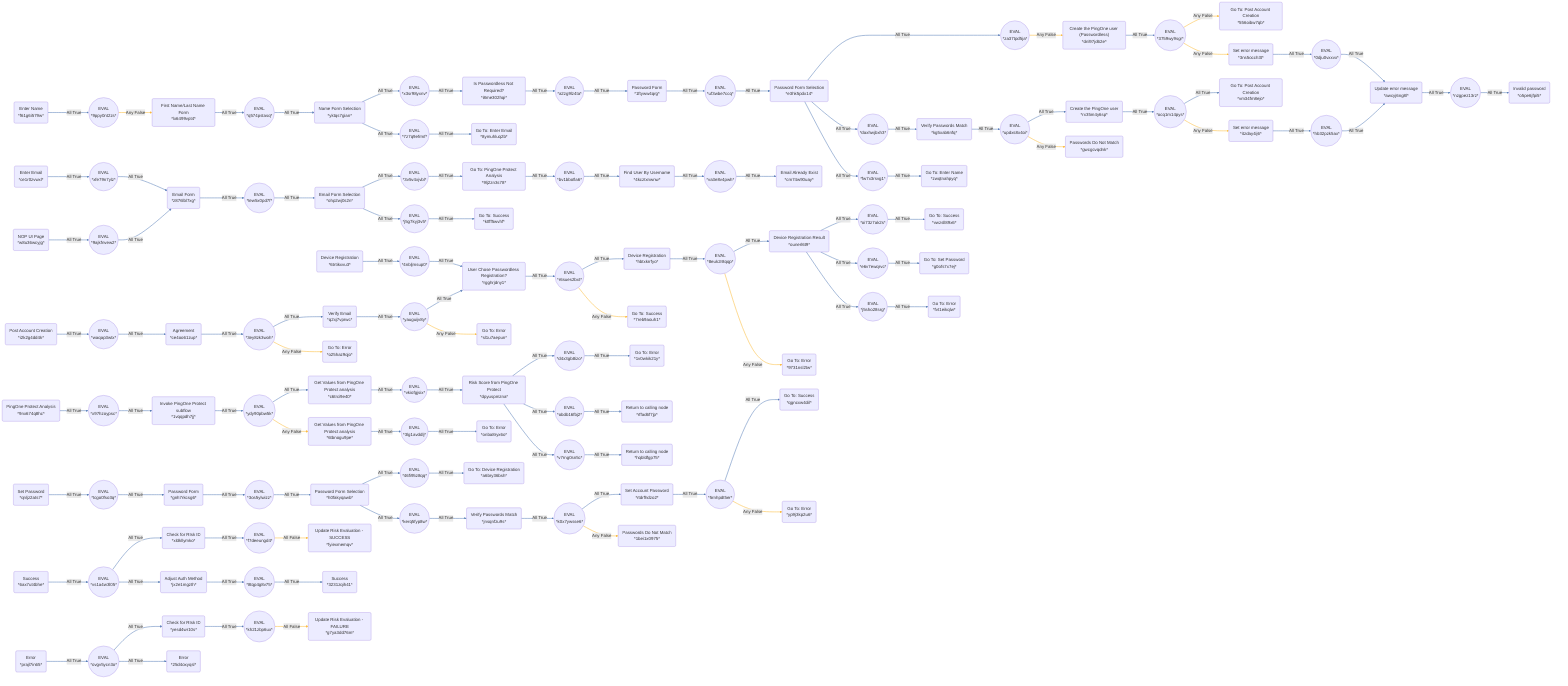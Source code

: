 flowchart LR
    f61g6i579w("Enter Name<br>*f61g6i579w*") -- All True --> 9ppy0nt2zs(("EVAL<br>*9ppy0nt2zs*"))
    9ppy0nt2zs(("EVAL<br>*9ppy0nt2zs*")) -- Any False --> lx6499vpt4("First Name/Last Name Form<br>*lx6499vpt4*")
    lx6499vpt4("First Name/Last Name Form<br>*lx6499vpt4*") -- All True --> q574pstasq(("EVAL<br>*q574pstasq*"))
    q574pstasq(("EVAL<br>*q574pstasq*")) -- All True --> yktqs7gian("Name Form Selection<br>*yktqs7gian*")
    yktqs7gian("Name Form Selection<br>*yktqs7gian*") -- All True --> x3sr98yxnv(("EVAL<br>*x3sr98yxnv*"))
    x3sr98yxnv(("EVAL<br>*x3sr98yxnv*")) -- All True --> i8me302hqi("Is Passwordless Not Required?<br>*i8me302hqi*")
    i8me302hqi("Is Passwordless Not Required?<br>*i8me302hqi*") -- All True --> a2zg9lz4ta(("EVAL<br>*a2zg9lz4ta*"))
    a2zg9lz4ta(("EVAL<br>*a2zg9lz4ta*")) -- All True --> 1ftyww4qrg("Password Form<br>*1ftyww4qrg*")
    1ftyww4qrg("Password Form<br>*1ftyww4qrg*") -- All True --> uf3wbe7ccq(("EVAL<br>*uf3wbe7ccq*"))
    uf3wbe7ccq(("EVAL<br>*uf3wbe7ccq*")) -- All True --> e3hk5pdx14("Password Form Selection<br>*e3hk5pdx14*")
    e3hk5pdx14("Password Form Selection<br>*e3hk5pdx14*") -- All True --> za37tpd5ja(("EVAL<br>*za37tpd5ja*"))
    za37tpd5ja(("EVAL<br>*za37tpd5ja*")) -- Any False --> dnl97jd62e("Create the PingOne user (Passwordless)<br>*dnl97jd62e*")
    dnl97jd62e("Create the PingOne user (Passwordless)<br>*dnl97jd62e*") -- All True --> 3759wy9sgr(("EVAL<br>*3759wy9sgr*"))
    3759wy9sgr(("EVAL<br>*3759wy9sgr*")) -- Any False --> 556oibw7qb("Go To: Post Account Creation<br>*556oibw7qb*")
    3759wy9sgr(("EVAL<br>*3759wy9sgr*")) -- Any False --> 3ns5occh3t("Set error message<br>*3ns5occh3t*")
    3ns5occh3t("Set error message<br>*3ns5occh3t*") -- All True --> 0dju0vxxvx(("EVAL<br>*0dju0vxxvx*"))
    0dju0vxxvx(("EVAL<br>*0dju0vxxvx*")) -- All True --> awcyj6ng8l("Update error message<br>*awcyj6ng8l*")
    awcyj6ng8l("Update error message<br>*awcyj6ng8l*") -- All True --> nzgpez13rz(("EVAL<br>*nzgpez13rz*"))
    nzgpez13rz(("EVAL<br>*nzgpez13rz*")) -- All True --> o5pe6jfpi5("Invalid password<br>*o5pe6jfpi5*")
    e3hk5pdx14("Password Form Selection<br>*e3hk5pdx14*") -- All True --> daxhwjbxh3(("EVAL<br>*daxhwjbxh3*"))
    daxhwjbxh3(("EVAL<br>*daxhwjbxh3*")) -- All True --> kg5xab6nfq("Verify Passwords Match<br>*kg5xab6nfq*")
    kg5xab6nfq("Verify Passwords Match<br>*kg5xab6nfq*") -- All True --> updxs8x4oi(("EVAL<br>*updxs8x4oi*"))
    updxs8x4oi(("EVAL<br>*updxs8x4oi*")) -- All True --> rx35m4y6sp("Create the PingOne user<br>*rx35m4y6sp*")
    rx35m4y6sp("Create the PingOne user<br>*rx35m4y6sp*") -- All True --> ocq1m14pys(("EVAL<br>*ocq1m14pys*"))
    ocq1m14pys(("EVAL<br>*ocq1m14pys*")) -- All True --> vm34fm8ejo("Go To: Post Account Creation<br>*vm34fm8ejo*")
    ocq1m14pys(("EVAL<br>*ocq1m14pys*")) -- Any False --> itzday4ij6("Set error message<br>*itzday4ij6*")
    itzday4ij6("Set error message<br>*itzday4ij6*") -- All True --> hb32pzk5ax(("EVAL<br>*hb32pzk5ax*"))
    hb32pzk5ax(("EVAL<br>*hb32pzk5ax*")) -- All True --> awcyj6ng8l("Update error message<br>*awcyj6ng8l*")
    updxs8x4oi(("EVAL<br>*updxs8x4oi*")) -- Any False --> gwcgcvqdnk("Passwords Do Not Match<br>*gwcgcvqdnk*")
    e3hk5pdx14("Password Form Selection<br>*e3hk5pdx14*") -- All True --> fw7x3rsvg1(("EVAL<br>*fw7x3rsvg1*"))
    fw7x3rsvg1(("EVAL<br>*fw7x3rsvg1*")) -- All True --> zwqtnahpyq("Go To: Enter Name<br>*zwqtnahpyq*")
    yktqs7gian("Name Form Selection<br>*yktqs7gian*") -- All True --> 7z7q9efrmf(("EVAL<br>*7z7q9efrmf*"))
    7z7q9efrmf(("EVAL<br>*7z7q9efrmf*")) -- All True --> 8ymuhluq2b("Go To: Enter Email<br>*8ymuhluq2b*")
    ce1r0zvwxl("Enter Email<br>*ce1r0zvwxl*") -- All True --> xfe79n7ylz(("EVAL<br>*xfe79n7ylz*"))
    xfe79n7ylz(("EVAL<br>*xfe79n7ylz*")) -- All True --> z876lbl7xg("Email Form<br>*z876lbl7xg*")
    z876lbl7xg("Email Form<br>*z876lbl7xg*") -- All True --> tew5x0pd7f(("EVAL<br>*tew5x0pd7f*"))
    tew5x0pd7f(("EVAL<br>*tew5x0pd7f*")) -- All True --> ohp2wj0s2n("Email Form Selection<br>*ohp2wj0s2n*")
    ohp2wj0s2n("Email Form Selection<br>*ohp2wj0s2n*") -- All True --> 3v5v4xjvbl(("EVAL<br>*3v5v4xjvbl*"))
    3v5v4xjvbl(("EVAL<br>*3v5v4xjvbl*")) -- All True --> 9lj2zn3s78("Go To: PingOne Protect Analysis<br>*9lj2zn3s78*")
    9lj2zn3s78("Go To: PingOne Protect Analysis<br>*9lj2zn3s78*") -- All True --> bv1bbofla6(("EVAL<br>*bv1bbofla6*"))
    bv1bbofla6(("EVAL<br>*bv1bbofla6*")) -- All True --> 4kcztxnwnw("Find User By Username<br>*4kcztxnwnw*")
    4kcztxnwnw("Find User By Username<br>*4kcztxnwnw*") -- All True --> va3e8v4pwh(("EVAL<br>*va3e8v4pwh*"))
    va3e8v4pwh(("EVAL<br>*va3e8v4pwh*")) -- All True --> cm74w90uay("Email Already Exist<br>*cm74w90uay*")
    ohp2wj0s2n("Email Form Selection<br>*ohp2wj0s2n*") -- All True --> j5g7kyj3v5(("EVAL<br>*j5g7kyj3v5*"))
    j5g7kyj3v5(("EVAL<br>*j5g7kyj3v5*")) -- All True --> ktfff5wvhf("Go To: Success<br>*ktfff5wvhf*")
    w8u36wcyjg("NOP UI Page<br>*w8u36wcyjg*") -- All True --> 9ajkfnvew2(("EVAL<br>*9ajkfnvew2*"))
    9ajkfnvew2(("EVAL<br>*9ajkfnvew2*")) -- All True --> z876lbl7xg("Email Form<br>*z876lbl7xg*")
    6trtikxvu3("Device Registration<br>*6trtikxvu3*") -- All True --> 4nbljmsup0(("EVAL<br>*4nbljmsup0*"))
    4nbljmsup0(("EVAL<br>*4nbljmsup0*")) -- All True --> rgghrjdny1("User Chose Passwordless Registration?<br>*rgghrjdny1*")
    rgghrjdny1("User Chose Passwordless Registration?<br>*rgghrjdny1*") -- All True --> r6sues2bxt(("EVAL<br>*r6sues2bxt*"))
    r6sues2bxt(("EVAL<br>*r6sues2bxt*")) -- All True --> hbtxkrrfyo("Device Registration<br>*hbtxkrrfyo*")
    hbtxkrrfyo("Device Registration<br>*hbtxkrrfyo*") -- All True --> 8euk2r8qqp(("EVAL<br>*8euk2r8qqp*"))
    8euk2r8qqp(("EVAL<br>*8euk2r8qqp*")) -- All True --> ounerl6t9("Device Registration Result<br>*ounerl6t9*")
    ounerl6t9("Device Registration Result<br>*ounerl6t9*") -- All True --> oi73z7ak2s(("EVAL<br>*oi73z7ak2s*"))
    oi73z7ak2s(("EVAL<br>*oi73z7ak2s*")) -- All True --> vwzsll89x6("Go To: Success<br>*vwzsll89x6*")
    ounerl6t9("Device Registration Result<br>*ounerl6t9*") -- All True --> e6v7ewqrvc(("EVAL<br>*e6v7ewqrvc*"))
    e6v7ewqrvc(("EVAL<br>*e6v7ewqrvc*")) -- All True --> g0ofs7x7ej("Go To: Set Password<br>*g0ofs7x7ej*")
    ounerl6t9("Device Registration Result<br>*ounerl6t9*") -- All True --> j5sho28srg(("EVAL<br>*j5sho28srg*"))
    j5sho28srg(("EVAL<br>*j5sho28srg*")) -- All True --> fvt1eikqlw("Go To: Error<br>*fvt1eikqlw*")
    8euk2r8qqp(("EVAL<br>*8euk2r8qqp*")) -- Any False --> 9731nsl2tw("Go To: Error<br>*9731nsl2tw*")
    r6sues2bxt(("EVAL<br>*r6sues2bxt*")) -- Any False --> 7reb9aouh1("Go To: Success<br>*7reb9aouh1*")
    i2k2g4dd4k("Post Account Creation<br>*i2k2g4dd4k*") -- All True --> waqap3wtx(("EVAL<br>*waqap3wtx*"))
    waqap3wtx(("EVAL<br>*waqap3wtx*")) -- All True --> ce4oo61zup("Agreement<br>*ce4oo61zup*")
    ce4oo61zup("Agreement<br>*ce4oo61zup*") -- All True --> 3ey8zk3woh(("EVAL<br>*3ey8zk3woh*"))
    3ey8zk3woh(("EVAL<br>*3ey8zk3woh*")) -- All True --> q2xj7vprwc("Verify Email<br>*q2xj7vprwc*")
    q2xj7vprwc("Verify Email<br>*q2xj7vprwc*") -- All True --> yauguijv8y(("EVAL<br>*yauguijv8y*"))
    yauguijv8y(("EVAL<br>*yauguijv8y*")) -- All True --> rgghrjdny1("User Chose Passwordless Registration?<br>*rgghrjdny1*")
    yauguijv8y(("EVAL<br>*yauguijv8y*")) -- Any False --> sl1u7aepun("Go To: Error<br>*sl1u7aepun*")
    3ey8zk3woh(("EVAL<br>*3ey8zk3woh*")) -- Any False --> o25haz9qjo("Go To: Error<br>*o25haz9qjo*")
    9nx674q8hc("PingOne Protect Analysis<br>*9nx674q8hc*") -- All True --> x97hzoypsc(("EVAL<br>*x97hzoypsc*"))
    x97hzoypsc(("EVAL<br>*x97hzoypsc*")) -- All True --> 1vqqpdh7jj("Invoke PingOne Protect subflow<br>*1vqqpdh7jj*")
    1vqqpdh7jj("Invoke PingOne Protect subflow<br>*1vqqpdh7jj*") -- All True --> ydy90pbw5k(("EVAL<br>*ydy90pbw5k*"))
    ydy90pbw5k(("EVAL<br>*ydy90pbw5k*")) -- All True --> c6trci9e40("Get Values from PingOne Protect analysis<br>*c6trci9e40*")
    c6trci9e40("Get Values from PingOne Protect analysis<br>*c6trci9e40*") -- All True --> vkiofgjsix(("EVAL<br>*vkiofgjsix*"))
    vkiofgjsix(("EVAL<br>*vkiofgjsix*")) -- All True --> dpyuspmzna("Risk Score from PingOne Protect<br>*dpyuspmzna*")
    dpyuspmzna("Risk Score from PingOne Protect<br>*dpyuspmzna*") -- All True --> d4x3gb8izo(("EVAL<br>*d4x3gb8izo*"))
    d4x3gb8izo(("EVAL<br>*d4x3gb8izo*")) -- All True --> 1v0wkik21y("Go To: Error<br>*1v0wkik21y*")
    dpyuspmzna("Risk Score from PingOne Protect<br>*dpyuspmzna*") -- All True --> obdb16fbj2(("EVAL<br>*obdb16fbj2*"))
    obdb16fbj2(("EVAL<br>*obdb16fbj2*")) -- All True --> rffad6f7jp("Return to calling node<br>*rffad6f7jp*")
    dpyuspmzna("Risk Score from PingOne Protect<br>*dpyuspmzna*") -- All True --> v7rng0sn5c(("EVAL<br>*v7rng0sn5c*"))
    v7rng0sn5c(("EVAL<br>*v7rng0sn5c*")) -- All True --> hqbldfgp75("Return to calling node<br>*hqbldfgp75*")
    ydy90pbw5k(("EVAL<br>*ydy90pbw5k*")) -- Any False --> 6tbnogu9pe("Get Values from PingOne Protect analysis<br>*6tbnogu9pe*")
    6tbnogu9pe("Get Values from PingOne Protect analysis<br>*6tbnogu9pe*") -- All True --> 3lg1avddlj(("EVAL<br>*3lg1avddlj*"))
    3lg1avddlj(("EVAL<br>*3lg1avddlj*")) -- All True --> onba8ryx6o("Go To: Error<br>*onba8ryx6o*")
    qnljz2ats7("Set Password<br>*qnljz2ats7*") -- All True --> tcgo0fso3q(("EVAL<br>*tcgo0fso3q*"))
    tcgo0fso3q(("EVAL<br>*tcgo0fso3q*")) -- All True --> gnh7rkcsg6("Password Form<br>*gnh7rkcsg6*")
    gnh7rkcsg6("Password Form<br>*gnh7rkcsg6*") -- All True --> 3os5ylwizz(("EVAL<br>*3os5ylwizz*"))
    3os5ylwizz(("EVAL<br>*3os5ylwizz*")) -- All True --> h0fakyqawb("Password Form Selection<br>*h0fakyqawb*")
    h0fakyqawb("Password Form Selection<br>*h0fakyqawb*") -- All True --> 46fi95z8qq(("EVAL<br>*46fi95z8qq*"))
    46fi95z8qq(("EVAL<br>*46fi95z8qq*")) -- All True --> a6bry36bsh("Go To: Device Registration<br>*a6bry36bsh*")
    h0fakyqawb("Password Form Selection<br>*h0fakyqawb*") -- All True --> kerq5fyp8w(("EVAL<br>*kerq5fyp8w*"))
    kerq5fyp8w(("EVAL<br>*kerq5fyp8w*")) -- All True --> jnsqnfzu9s("Verify Passwords Match<br>*jnsqnfzu9s*")
    jnsqnfzu9s("Verify Passwords Match<br>*jnsqnfzu9s*") -- All True --> k0x7ywsse6(("EVAL<br>*k0x7ywsse6*"))
    k0x7ywsse6(("EVAL<br>*k0x7ywsse6*")) -- All True --> rtdrfhdzo2("Set Account Password<br>*rtdrfhdzo2*")
    rtdrfhdzo2("Set Account Password<br>*rtdrfhdzo2*") -- All True --> 5rnhpdt5er(("EVAL<br>*5rnhpdt5er*"))
    5rnhpdt5er(("EVAL<br>*5rnhpdt5er*")) -- All True --> qgncxw4dil("Go To: Success<br>*qgncxw4dil*")
    5rnhpdt5er(("EVAL<br>*5rnhpdt5er*")) -- Any False --> yp9j3kp2u6("Go To: Error<br>*yp9j3kp2u6*")
    k0x7ywsse6(("EVAL<br>*k0x7ywsse6*")) -- Any False --> 1bei1x0975("Passwords Do Not Match<br>*1bei1x0975*")
    6ax7ut4bhe("Success<br>*6ax7ut4bhe*") -- All True --> vs1a4w3l05(("EVAL<br>*vs1a4w3l05*"))
    vs1a4w3l05(("EVAL<br>*vs1a4w3l05*")) -- All True --> xldkllymko("Check for RIsk ID<br>*xldkllymko*")
    xldkllymko("Check for RIsk ID<br>*xldkllymko*") -- All True --> f7deeungd4(("EVAL<br>*f7deeungd4*"))
    f7deeungd4(("EVAL<br>*f7deeungd4*")) -- All False --> fyiexmemqv("Update Risk Evaluation - SUCCESS<br>*fyiexmemqv*")
    vs1a4w3l05(("EVAL<br>*vs1a4w3l05*")) -- All True --> jx2e1mgzth("Adjust Auth Method<br>*jx2e1mgzth*")
    jx2e1mgzth("Adjust Auth Method<br>*jx2e1mgzth*") -- All True --> 8tqp4g8v75(("EVAL<br>*8tqp4g8v75*"))
    8tqp4g8v75(("EVAL<br>*8tqp4g8v75*")) -- All True --> 3231zqih41("Success<br>*3231zqih41*")
    prajl7in65("Error<br>*prajl7in65*") -- All True --> ovgv5ycn3o(("EVAL<br>*ovgv5ycn3o*"))
    ovgv5ycn3o(("EVAL<br>*ovgv5ycn3o*")) -- All True --> yesd4wr10s("Check for RIsk ID<br>*yesd4wr10s*")
    yesd4wr10s("Check for RIsk ID<br>*yesd4wr10s*") -- All True --> kh21zbp6ux(("EVAL<br>*kh21zbp6ux*"))
    kh21zbp6ux(("EVAL<br>*kh21zbp6ux*")) -- All False --> g7ya3dd76m("Update Risk Evaluation - FAILURE<br>*g7ya3dd76m*")
    ovgv5ycn3o(("EVAL<br>*ovgv5ycn3o*")) -- All True --> 25d4oxyqsl("Error<br>*25d4oxyqsl*")

    linkStyle 0 stroke:#5F84BB,stroke-width:2px;
    linkStyle 1 stroke:#FCBC3E,stroke-width:2px;
    linkStyle 2 stroke:#5F84BB,stroke-width:2px;
    linkStyle 3 stroke:#5F84BB,stroke-width:2px;
    linkStyle 4 stroke:#5F84BB,stroke-width:2px;
    linkStyle 5 stroke:#5F84BB,stroke-width:2px;
    linkStyle 6 stroke:#5F84BB,stroke-width:2px;
    linkStyle 7 stroke:#5F84BB,stroke-width:2px;
    linkStyle 8 stroke:#5F84BB,stroke-width:2px;
    linkStyle 9 stroke:#5F84BB,stroke-width:2px;
    linkStyle 10 stroke:#5F84BB,stroke-width:2px;
    linkStyle 11 stroke:#FCBC3E,stroke-width:2px;
    linkStyle 12 stroke:#5F84BB,stroke-width:2px;
    linkStyle 13 stroke:#FCBC3E,stroke-width:2px;
    linkStyle 14 stroke:#FCBC3E,stroke-width:2px;
    linkStyle 15 stroke:#5F84BB,stroke-width:2px;
    linkStyle 16 stroke:#5F84BB,stroke-width:2px;
    linkStyle 17 stroke:#5F84BB,stroke-width:2px;
    linkStyle 18 stroke:#5F84BB,stroke-width:2px;
    linkStyle 19 stroke:#5F84BB,stroke-width:2px;
    linkStyle 20 stroke:#5F84BB,stroke-width:2px;
    linkStyle 21 stroke:#5F84BB,stroke-width:2px;
    linkStyle 22 stroke:#5F84BB,stroke-width:2px;
    linkStyle 23 stroke:#5F84BB,stroke-width:2px;
    linkStyle 24 stroke:#5F84BB,stroke-width:2px;
    linkStyle 25 stroke:#FCBC3E,stroke-width:2px;
    linkStyle 26 stroke:#5F84BB,stroke-width:2px;
    linkStyle 27 stroke:#5F84BB,stroke-width:2px;
    linkStyle 28 stroke:#FCBC3E,stroke-width:2px;
    linkStyle 29 stroke:#5F84BB,stroke-width:2px;
    linkStyle 30 stroke:#5F84BB,stroke-width:2px;
    linkStyle 31 stroke:#5F84BB,stroke-width:2px;
    linkStyle 32 stroke:#5F84BB,stroke-width:2px;
    linkStyle 33 stroke:#5F84BB,stroke-width:2px;
    linkStyle 34 stroke:#5F84BB,stroke-width:2px;
    linkStyle 35 stroke:#5F84BB,stroke-width:2px;
    linkStyle 36 stroke:#5F84BB,stroke-width:2px;
    linkStyle 37 stroke:#5F84BB,stroke-width:2px;
    linkStyle 38 stroke:#5F84BB,stroke-width:2px;
    linkStyle 39 stroke:#5F84BB,stroke-width:2px;
    linkStyle 40 stroke:#5F84BB,stroke-width:2px;
    linkStyle 41 stroke:#5F84BB,stroke-width:2px;
    linkStyle 42 stroke:#5F84BB,stroke-width:2px;
    linkStyle 43 stroke:#5F84BB,stroke-width:2px;
    linkStyle 44 stroke:#5F84BB,stroke-width:2px;
    linkStyle 45 stroke:#5F84BB,stroke-width:2px;
    linkStyle 46 stroke:#5F84BB,stroke-width:2px;
    linkStyle 47 stroke:#5F84BB,stroke-width:2px;
    linkStyle 48 stroke:#5F84BB,stroke-width:2px;
    linkStyle 49 stroke:#5F84BB,stroke-width:2px;
    linkStyle 50 stroke:#5F84BB,stroke-width:2px;
    linkStyle 51 stroke:#5F84BB,stroke-width:2px;
    linkStyle 52 stroke:#5F84BB,stroke-width:2px;
    linkStyle 53 stroke:#5F84BB,stroke-width:2px;
    linkStyle 54 stroke:#5F84BB,stroke-width:2px;
    linkStyle 55 stroke:#5F84BB,stroke-width:2px;
    linkStyle 56 stroke:#5F84BB,stroke-width:2px;
    linkStyle 57 stroke:#5F84BB,stroke-width:2px;
    linkStyle 58 stroke:#5F84BB,stroke-width:2px;
    linkStyle 59 stroke:#FCBC3E,stroke-width:2px;
    linkStyle 60 stroke:#FCBC3E,stroke-width:2px;
    linkStyle 61 stroke:#5F84BB,stroke-width:2px;
    linkStyle 62 stroke:#5F84BB,stroke-width:2px;
    linkStyle 63 stroke:#5F84BB,stroke-width:2px;
    linkStyle 64 stroke:#5F84BB,stroke-width:2px;
    linkStyle 65 stroke:#5F84BB,stroke-width:2px;
    linkStyle 66 stroke:#5F84BB,stroke-width:2px;
    linkStyle 67 stroke:#FCBC3E,stroke-width:2px;
    linkStyle 68 stroke:#FCBC3E,stroke-width:2px;
    linkStyle 69 stroke:#5F84BB,stroke-width:2px;
    linkStyle 70 stroke:#5F84BB,stroke-width:2px;
    linkStyle 71 stroke:#5F84BB,stroke-width:2px;
    linkStyle 72 stroke:#5F84BB,stroke-width:2px;
    linkStyle 73 stroke:#5F84BB,stroke-width:2px;
    linkStyle 74 stroke:#5F84BB,stroke-width:2px;
    linkStyle 75 stroke:#5F84BB,stroke-width:2px;
    linkStyle 76 stroke:#5F84BB,stroke-width:2px;
    linkStyle 77 stroke:#5F84BB,stroke-width:2px;
    linkStyle 78 stroke:#5F84BB,stroke-width:2px;
    linkStyle 79 stroke:#5F84BB,stroke-width:2px;
    linkStyle 80 stroke:#5F84BB,stroke-width:2px;
    linkStyle 81 stroke:#FCBC3E,stroke-width:2px;
    linkStyle 82 stroke:#5F84BB,stroke-width:2px;
    linkStyle 83 stroke:#5F84BB,stroke-width:2px;
    linkStyle 84 stroke:#5F84BB,stroke-width:2px;
    linkStyle 85 stroke:#5F84BB,stroke-width:2px;
    linkStyle 86 stroke:#5F84BB,stroke-width:2px;
    linkStyle 87 stroke:#5F84BB,stroke-width:2px;
    linkStyle 88 stroke:#5F84BB,stroke-width:2px;
    linkStyle 89 stroke:#5F84BB,stroke-width:2px;
    linkStyle 90 stroke:#5F84BB,stroke-width:2px;
    linkStyle 91 stroke:#5F84BB,stroke-width:2px;
    linkStyle 92 stroke:#5F84BB,stroke-width:2px;
    linkStyle 93 stroke:#5F84BB,stroke-width:2px;
    linkStyle 94 stroke:#5F84BB,stroke-width:2px;
    linkStyle 95 stroke:#5F84BB,stroke-width:2px;
    linkStyle 96 stroke:#FCBC3E,stroke-width:2px;
    linkStyle 97 stroke:#FCBC3E,stroke-width:2px;
    linkStyle 98 stroke:#5F84BB,stroke-width:2px;
    linkStyle 99 stroke:#5F84BB,stroke-width:2px;
    linkStyle 100 stroke:#5F84BB,stroke-width:2px;
    linkStyle 101 stroke:#FCBC3E,stroke-width:2px;
    linkStyle 102 stroke:#5F84BB,stroke-width:2px;
    linkStyle 103 stroke:#5F84BB,stroke-width:2px;
    linkStyle 104 stroke:#5F84BB,stroke-width:2px;
    linkStyle 105 stroke:#5F84BB,stroke-width:2px;
    linkStyle 106 stroke:#5F84BB,stroke-width:2px;
    linkStyle 107 stroke:#5F84BB,stroke-width:2px;
    linkStyle 108 stroke:#FCBC3E,stroke-width:2px;
    linkStyle 109 stroke:#5F84BB,stroke-width:2px;
